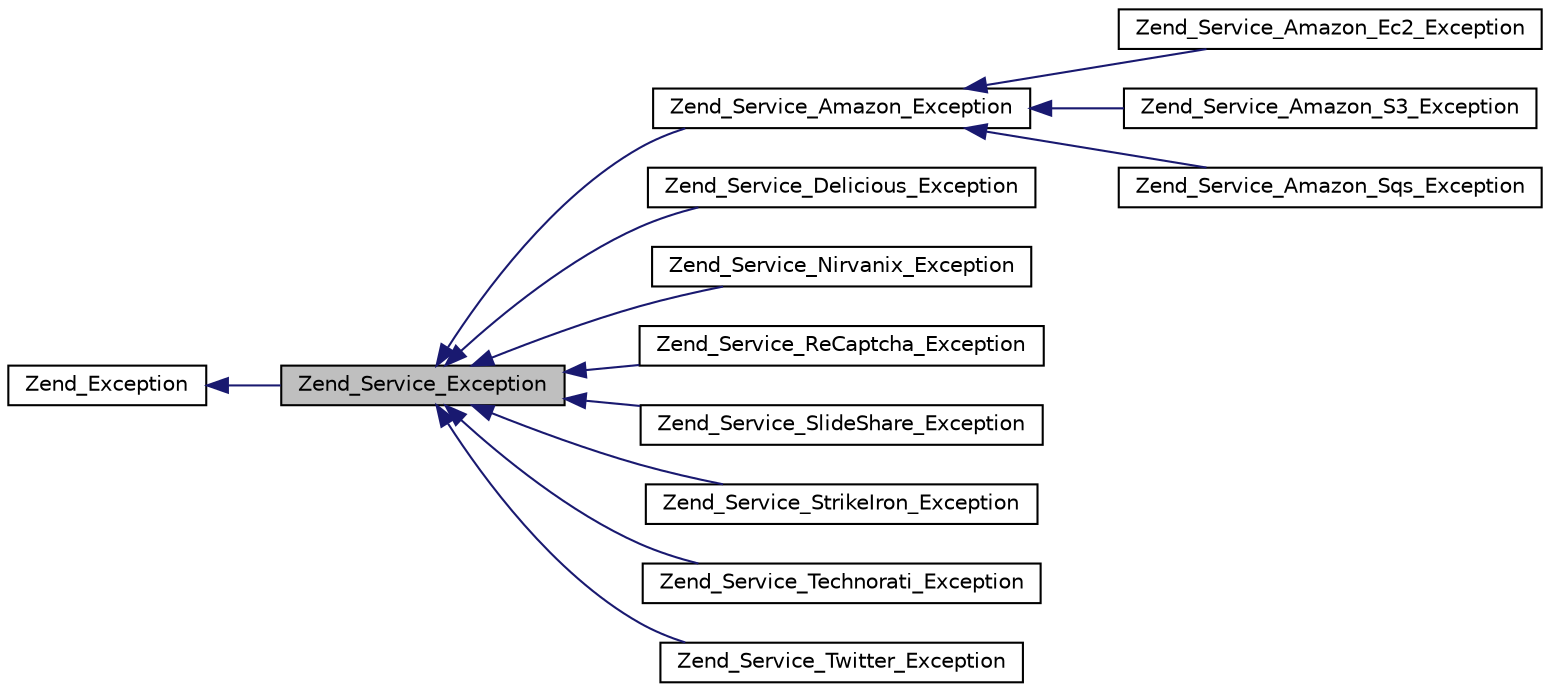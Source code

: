 digraph G
{
  edge [fontname="Helvetica",fontsize="10",labelfontname="Helvetica",labelfontsize="10"];
  node [fontname="Helvetica",fontsize="10",shape=record];
  rankdir="LR";
  Node1 [label="Zend_Service_Exception",height=0.2,width=0.4,color="black", fillcolor="grey75", style="filled" fontcolor="black"];
  Node2 -> Node1 [dir="back",color="midnightblue",fontsize="10",style="solid",fontname="Helvetica"];
  Node2 [label="Zend_Exception",height=0.2,width=0.4,color="black", fillcolor="white", style="filled",URL="$class_zend___exception.html"];
  Node1 -> Node3 [dir="back",color="midnightblue",fontsize="10",style="solid",fontname="Helvetica"];
  Node3 [label="Zend_Service_Amazon_Exception",height=0.2,width=0.4,color="black", fillcolor="white", style="filled",URL="$class_zend___service___amazon___exception.html"];
  Node3 -> Node4 [dir="back",color="midnightblue",fontsize="10",style="solid",fontname="Helvetica"];
  Node4 [label="Zend_Service_Amazon_Ec2_Exception",height=0.2,width=0.4,color="black", fillcolor="white", style="filled",URL="$class_zend___service___amazon___ec2___exception.html"];
  Node3 -> Node5 [dir="back",color="midnightblue",fontsize="10",style="solid",fontname="Helvetica"];
  Node5 [label="Zend_Service_Amazon_S3_Exception",height=0.2,width=0.4,color="black", fillcolor="white", style="filled",URL="$class_zend___service___amazon___s3___exception.html"];
  Node3 -> Node6 [dir="back",color="midnightblue",fontsize="10",style="solid",fontname="Helvetica"];
  Node6 [label="Zend_Service_Amazon_Sqs_Exception",height=0.2,width=0.4,color="black", fillcolor="white", style="filled",URL="$class_zend___service___amazon___sqs___exception.html"];
  Node1 -> Node7 [dir="back",color="midnightblue",fontsize="10",style="solid",fontname="Helvetica"];
  Node7 [label="Zend_Service_Delicious_Exception",height=0.2,width=0.4,color="black", fillcolor="white", style="filled",URL="$class_zend___service___delicious___exception.html"];
  Node1 -> Node8 [dir="back",color="midnightblue",fontsize="10",style="solid",fontname="Helvetica"];
  Node8 [label="Zend_Service_Nirvanix_Exception",height=0.2,width=0.4,color="black", fillcolor="white", style="filled",URL="$class_zend___service___nirvanix___exception.html"];
  Node1 -> Node9 [dir="back",color="midnightblue",fontsize="10",style="solid",fontname="Helvetica"];
  Node9 [label="Zend_Service_ReCaptcha_Exception",height=0.2,width=0.4,color="black", fillcolor="white", style="filled",URL="$class_zend___service___re_captcha___exception.html"];
  Node1 -> Node10 [dir="back",color="midnightblue",fontsize="10",style="solid",fontname="Helvetica"];
  Node10 [label="Zend_Service_SlideShare_Exception",height=0.2,width=0.4,color="black", fillcolor="white", style="filled",URL="$class_zend___service___slide_share___exception.html"];
  Node1 -> Node11 [dir="back",color="midnightblue",fontsize="10",style="solid",fontname="Helvetica"];
  Node11 [label="Zend_Service_StrikeIron_Exception",height=0.2,width=0.4,color="black", fillcolor="white", style="filled",URL="$class_zend___service___strike_iron___exception.html"];
  Node1 -> Node12 [dir="back",color="midnightblue",fontsize="10",style="solid",fontname="Helvetica"];
  Node12 [label="Zend_Service_Technorati_Exception",height=0.2,width=0.4,color="black", fillcolor="white", style="filled",URL="$class_zend___service___technorati___exception.html"];
  Node1 -> Node13 [dir="back",color="midnightblue",fontsize="10",style="solid",fontname="Helvetica"];
  Node13 [label="Zend_Service_Twitter_Exception",height=0.2,width=0.4,color="black", fillcolor="white", style="filled",URL="$class_zend___service___twitter___exception.html"];
}
